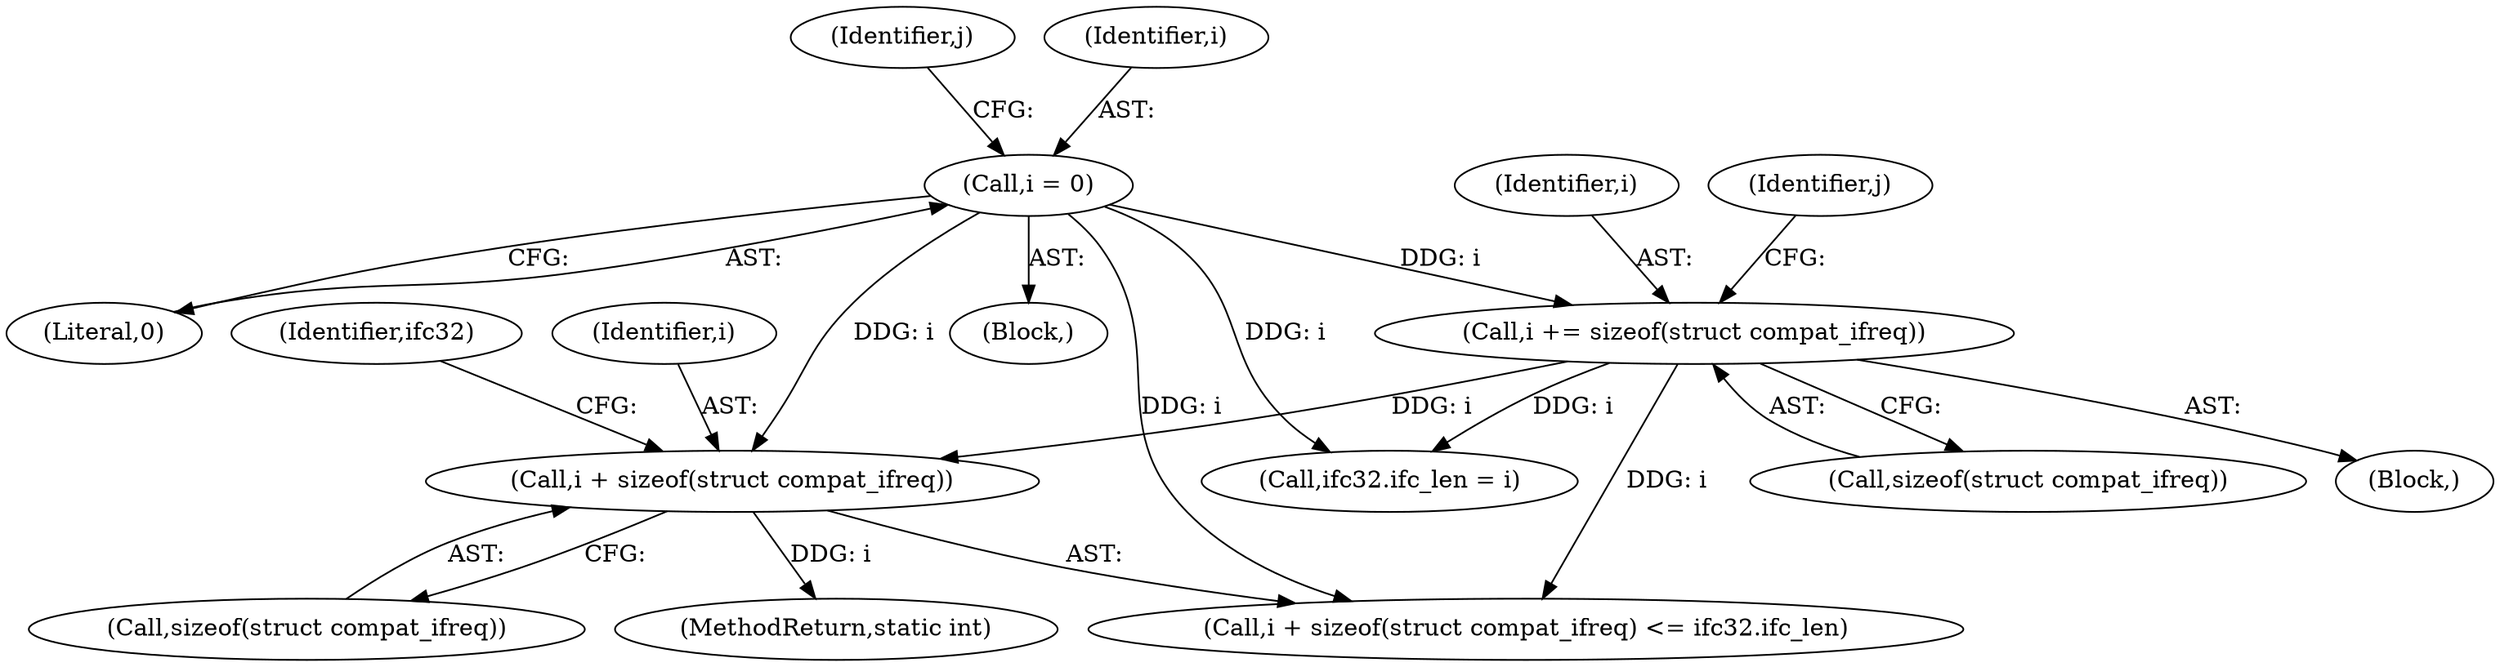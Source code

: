 digraph "0_linux_43da5f2e0d0c69ded3d51907d9552310a6b545e8@API" {
"1000279" [label="(Call,i + sizeof(struct compat_ifreq))"];
"1000292" [label="(Call,i += sizeof(struct compat_ifreq))"];
"1000271" [label="(Call,i = 0)"];
"1000291" [label="(Block,)"];
"1000280" [label="(Identifier,i)"];
"1000284" [label="(Identifier,ifc32)"];
"1000275" [label="(Identifier,j)"];
"1000297" [label="(Identifier,j)"];
"1000271" [label="(Call,i = 0)"];
"1000272" [label="(Identifier,i)"];
"1000279" [label="(Call,i + sizeof(struct compat_ifreq))"];
"1000292" [label="(Call,i += sizeof(struct compat_ifreq))"];
"1000270" [label="(Block,)"];
"1000359" [label="(MethodReturn,static int)"];
"1000294" [label="(Call,sizeof(struct compat_ifreq))"];
"1000342" [label="(Call,ifc32.ifc_len = i)"];
"1000273" [label="(Literal,0)"];
"1000293" [label="(Identifier,i)"];
"1000278" [label="(Call,i + sizeof(struct compat_ifreq) <= ifc32.ifc_len)"];
"1000281" [label="(Call,sizeof(struct compat_ifreq))"];
"1000279" -> "1000278"  [label="AST: "];
"1000279" -> "1000281"  [label="CFG: "];
"1000280" -> "1000279"  [label="AST: "];
"1000281" -> "1000279"  [label="AST: "];
"1000284" -> "1000279"  [label="CFG: "];
"1000279" -> "1000359"  [label="DDG: i"];
"1000292" -> "1000279"  [label="DDG: i"];
"1000271" -> "1000279"  [label="DDG: i"];
"1000292" -> "1000291"  [label="AST: "];
"1000292" -> "1000294"  [label="CFG: "];
"1000293" -> "1000292"  [label="AST: "];
"1000294" -> "1000292"  [label="AST: "];
"1000297" -> "1000292"  [label="CFG: "];
"1000292" -> "1000278"  [label="DDG: i"];
"1000271" -> "1000292"  [label="DDG: i"];
"1000292" -> "1000342"  [label="DDG: i"];
"1000271" -> "1000270"  [label="AST: "];
"1000271" -> "1000273"  [label="CFG: "];
"1000272" -> "1000271"  [label="AST: "];
"1000273" -> "1000271"  [label="AST: "];
"1000275" -> "1000271"  [label="CFG: "];
"1000271" -> "1000278"  [label="DDG: i"];
"1000271" -> "1000342"  [label="DDG: i"];
}
